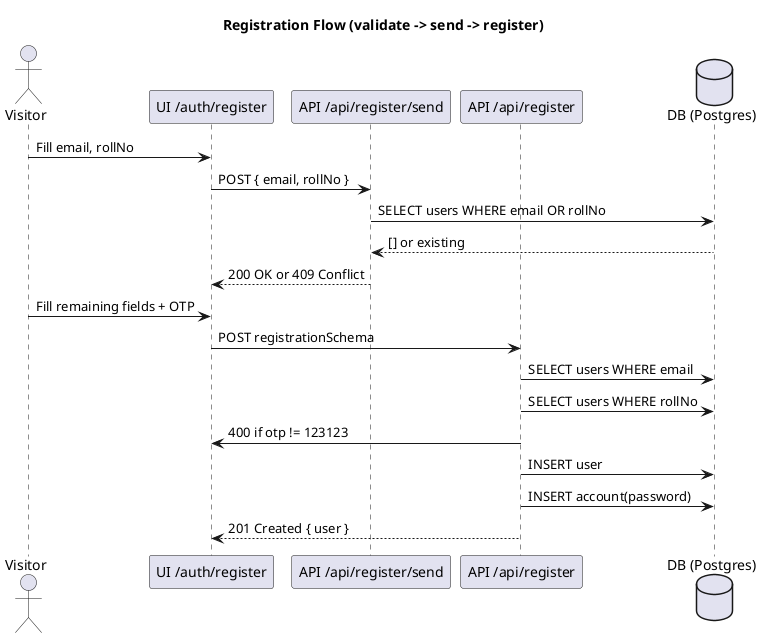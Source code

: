 @startuml Registration-Sequence
title Registration Flow (validate -> send -> register)

actor Visitor
participant "UI /auth/register" as UI
participant "API /api/register/send" as APISend
participant "API /api/register" as APIRegister
database "DB (Postgres)" as DB

Visitor -> UI: Fill email, rollNo
UI -> APISend: POST { email, rollNo }
APISend -> DB: SELECT users WHERE email OR rollNo
DB --> APISend: [] or existing
APISend --> UI: 200 OK or 409 Conflict
Visitor -> UI: Fill remaining fields + OTP
UI -> APIRegister: POST registrationSchema
APIRegister -> DB: SELECT users WHERE email
APIRegister -> DB: SELECT users WHERE rollNo
APIRegister -> UI: 400 if otp != 123123
APIRegister -> DB: INSERT user
APIRegister -> DB: INSERT account(password)
APIRegister --> UI: 201 Created { user }

@enduml
